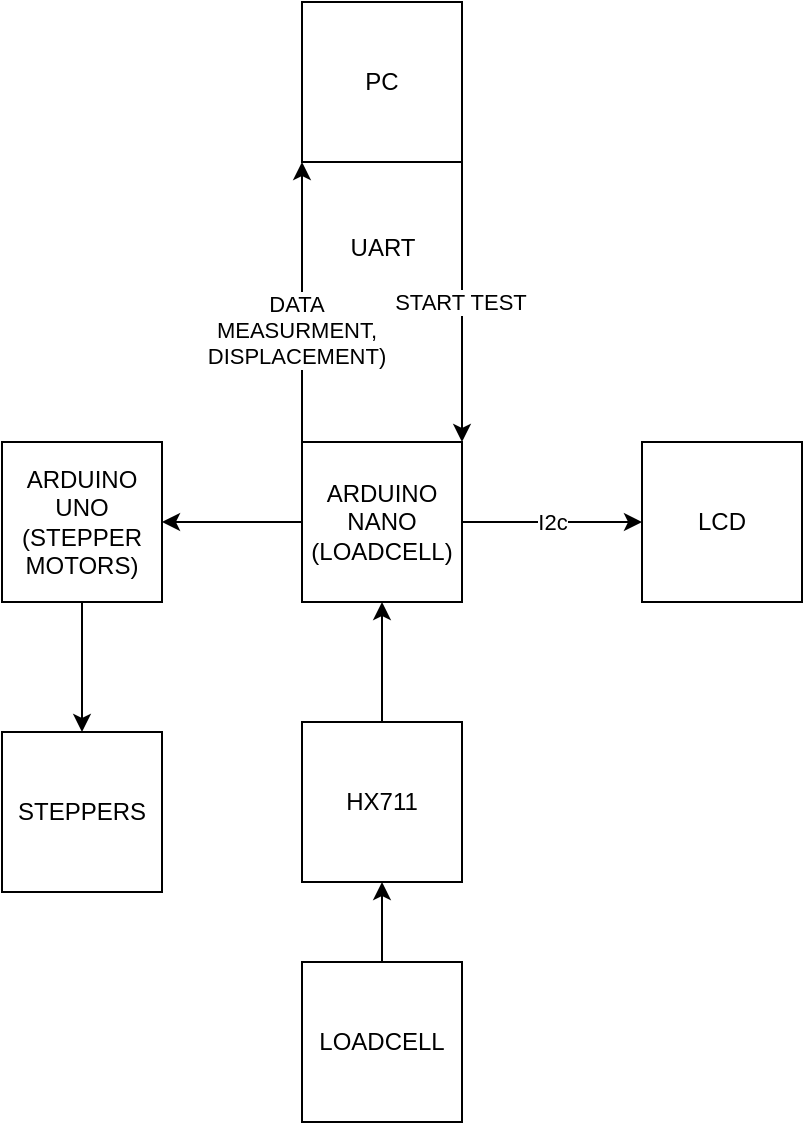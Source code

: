 <mxfile version="22.1.2" type="github">
  <diagram id="C5RBs43oDa-KdzZeNtuy" name="Page-1">
    <mxGraphModel dx="1562" dy="822" grid="1" gridSize="10" guides="1" tooltips="1" connect="1" arrows="1" fold="1" page="1" pageScale="1" pageWidth="827" pageHeight="1169" math="0" shadow="0">
      <root>
        <mxCell id="WIyWlLk6GJQsqaUBKTNV-0" />
        <mxCell id="WIyWlLk6GJQsqaUBKTNV-1" parent="WIyWlLk6GJQsqaUBKTNV-0" />
        <mxCell id="gXY_G2lCVYRY5BD_rLis-6" style="edgeStyle=orthogonalEdgeStyle;rounded=0;orthogonalLoop=1;jettySize=auto;html=1;exitX=0.5;exitY=1;exitDx=0;exitDy=0;entryX=0.5;entryY=0;entryDx=0;entryDy=0;" edge="1" parent="WIyWlLk6GJQsqaUBKTNV-1" source="gXY_G2lCVYRY5BD_rLis-0" target="gXY_G2lCVYRY5BD_rLis-3">
          <mxGeometry relative="1" as="geometry" />
        </mxCell>
        <mxCell id="gXY_G2lCVYRY5BD_rLis-0" value="ARDUINO UNO&lt;br&gt;(STEPPER MOTORS)" style="whiteSpace=wrap;html=1;aspect=fixed;" vertex="1" parent="WIyWlLk6GJQsqaUBKTNV-1">
          <mxGeometry x="120" y="360" width="80" height="80" as="geometry" />
        </mxCell>
        <mxCell id="gXY_G2lCVYRY5BD_rLis-22" style="edgeStyle=orthogonalEdgeStyle;rounded=0;orthogonalLoop=1;jettySize=auto;html=1;entryX=1;entryY=0.5;entryDx=0;entryDy=0;" edge="1" parent="WIyWlLk6GJQsqaUBKTNV-1" source="gXY_G2lCVYRY5BD_rLis-1" target="gXY_G2lCVYRY5BD_rLis-0">
          <mxGeometry relative="1" as="geometry" />
        </mxCell>
        <mxCell id="gXY_G2lCVYRY5BD_rLis-1" value="ARDUINO NANO&lt;br&gt;(LOADCELL)" style="whiteSpace=wrap;html=1;aspect=fixed;" vertex="1" parent="WIyWlLk6GJQsqaUBKTNV-1">
          <mxGeometry x="270" y="360" width="80" height="80" as="geometry" />
        </mxCell>
        <mxCell id="gXY_G2lCVYRY5BD_rLis-3" value="STEPPERS" style="whiteSpace=wrap;html=1;aspect=fixed;" vertex="1" parent="WIyWlLk6GJQsqaUBKTNV-1">
          <mxGeometry x="120" y="505" width="80" height="80" as="geometry" />
        </mxCell>
        <mxCell id="gXY_G2lCVYRY5BD_rLis-7" value="PC" style="whiteSpace=wrap;html=1;aspect=fixed;" vertex="1" parent="WIyWlLk6GJQsqaUBKTNV-1">
          <mxGeometry x="270" y="140" width="80" height="80" as="geometry" />
        </mxCell>
        <mxCell id="gXY_G2lCVYRY5BD_rLis-8" value="" style="endArrow=classic;html=1;rounded=0;exitX=1;exitY=1;exitDx=0;exitDy=0;entryX=1;entryY=0;entryDx=0;entryDy=0;" edge="1" parent="WIyWlLk6GJQsqaUBKTNV-1" source="gXY_G2lCVYRY5BD_rLis-7" target="gXY_G2lCVYRY5BD_rLis-1">
          <mxGeometry width="50" height="50" relative="1" as="geometry">
            <mxPoint x="550" y="350" as="sourcePoint" />
            <mxPoint x="600" y="300" as="targetPoint" />
            <Array as="points">
              <mxPoint x="350" y="290" />
            </Array>
          </mxGeometry>
        </mxCell>
        <mxCell id="gXY_G2lCVYRY5BD_rLis-9" value="START TEST" style="edgeLabel;html=1;align=center;verticalAlign=middle;resizable=0;points=[];" vertex="1" connectable="0" parent="gXY_G2lCVYRY5BD_rLis-8">
          <mxGeometry x="-0.004" y="-1" relative="1" as="geometry">
            <mxPoint as="offset" />
          </mxGeometry>
        </mxCell>
        <mxCell id="gXY_G2lCVYRY5BD_rLis-10" value="" style="endArrow=classic;html=1;rounded=0;exitX=0;exitY=0;exitDx=0;exitDy=0;entryX=0;entryY=1;entryDx=0;entryDy=0;" edge="1" parent="WIyWlLk6GJQsqaUBKTNV-1" source="gXY_G2lCVYRY5BD_rLis-1" target="gXY_G2lCVYRY5BD_rLis-7">
          <mxGeometry width="50" height="50" relative="1" as="geometry">
            <mxPoint x="550" y="350" as="sourcePoint" />
            <mxPoint x="280" y="280" as="targetPoint" />
          </mxGeometry>
        </mxCell>
        <mxCell id="gXY_G2lCVYRY5BD_rLis-11" value="DATA&lt;br&gt;MEASURMENT, &lt;br&gt;DISPLACEMENT)" style="edgeLabel;html=1;align=center;verticalAlign=middle;resizable=0;points=[];" vertex="1" connectable="0" parent="gXY_G2lCVYRY5BD_rLis-10">
          <mxGeometry x="-0.196" y="3" relative="1" as="geometry">
            <mxPoint as="offset" />
          </mxGeometry>
        </mxCell>
        <mxCell id="gXY_G2lCVYRY5BD_rLis-12" value="HX711" style="whiteSpace=wrap;html=1;aspect=fixed;" vertex="1" parent="WIyWlLk6GJQsqaUBKTNV-1">
          <mxGeometry x="270" y="500" width="80" height="80" as="geometry" />
        </mxCell>
        <mxCell id="gXY_G2lCVYRY5BD_rLis-13" value="" style="endArrow=classic;html=1;rounded=0;exitX=0.5;exitY=0;exitDx=0;exitDy=0;entryX=0.5;entryY=1;entryDx=0;entryDy=0;" edge="1" parent="WIyWlLk6GJQsqaUBKTNV-1" source="gXY_G2lCVYRY5BD_rLis-12" target="gXY_G2lCVYRY5BD_rLis-1">
          <mxGeometry width="50" height="50" relative="1" as="geometry">
            <mxPoint x="300" y="490" as="sourcePoint" />
            <mxPoint x="360" y="480" as="targetPoint" />
          </mxGeometry>
        </mxCell>
        <mxCell id="gXY_G2lCVYRY5BD_rLis-15" style="edgeStyle=orthogonalEdgeStyle;rounded=0;orthogonalLoop=1;jettySize=auto;html=1;entryX=0.5;entryY=1;entryDx=0;entryDy=0;" edge="1" parent="WIyWlLk6GJQsqaUBKTNV-1" source="gXY_G2lCVYRY5BD_rLis-14" target="gXY_G2lCVYRY5BD_rLis-12">
          <mxGeometry relative="1" as="geometry" />
        </mxCell>
        <mxCell id="gXY_G2lCVYRY5BD_rLis-14" value="LOADCELL" style="whiteSpace=wrap;html=1;aspect=fixed;" vertex="1" parent="WIyWlLk6GJQsqaUBKTNV-1">
          <mxGeometry x="270" y="620" width="80" height="80" as="geometry" />
        </mxCell>
        <mxCell id="gXY_G2lCVYRY5BD_rLis-16" value="LCD" style="whiteSpace=wrap;html=1;aspect=fixed;" vertex="1" parent="WIyWlLk6GJQsqaUBKTNV-1">
          <mxGeometry x="440" y="360" width="80" height="80" as="geometry" />
        </mxCell>
        <mxCell id="gXY_G2lCVYRY5BD_rLis-17" value="" style="endArrow=classic;html=1;rounded=0;exitX=1;exitY=0.5;exitDx=0;exitDy=0;" edge="1" parent="WIyWlLk6GJQsqaUBKTNV-1" source="gXY_G2lCVYRY5BD_rLis-1" target="gXY_G2lCVYRY5BD_rLis-16">
          <mxGeometry width="50" height="50" relative="1" as="geometry">
            <mxPoint x="550" y="550" as="sourcePoint" />
            <mxPoint x="600" y="500" as="targetPoint" />
          </mxGeometry>
        </mxCell>
        <mxCell id="gXY_G2lCVYRY5BD_rLis-18" value="I2c" style="edgeLabel;html=1;align=center;verticalAlign=middle;resizable=0;points=[];" vertex="1" connectable="0" parent="gXY_G2lCVYRY5BD_rLis-17">
          <mxGeometry x="0.004" relative="1" as="geometry">
            <mxPoint as="offset" />
          </mxGeometry>
        </mxCell>
        <mxCell id="gXY_G2lCVYRY5BD_rLis-24" value="UART" style="text;html=1;align=center;verticalAlign=middle;resizable=0;points=[];autosize=1;strokeColor=none;fillColor=none;" vertex="1" parent="WIyWlLk6GJQsqaUBKTNV-1">
          <mxGeometry x="280" y="248" width="60" height="30" as="geometry" />
        </mxCell>
      </root>
    </mxGraphModel>
  </diagram>
</mxfile>
